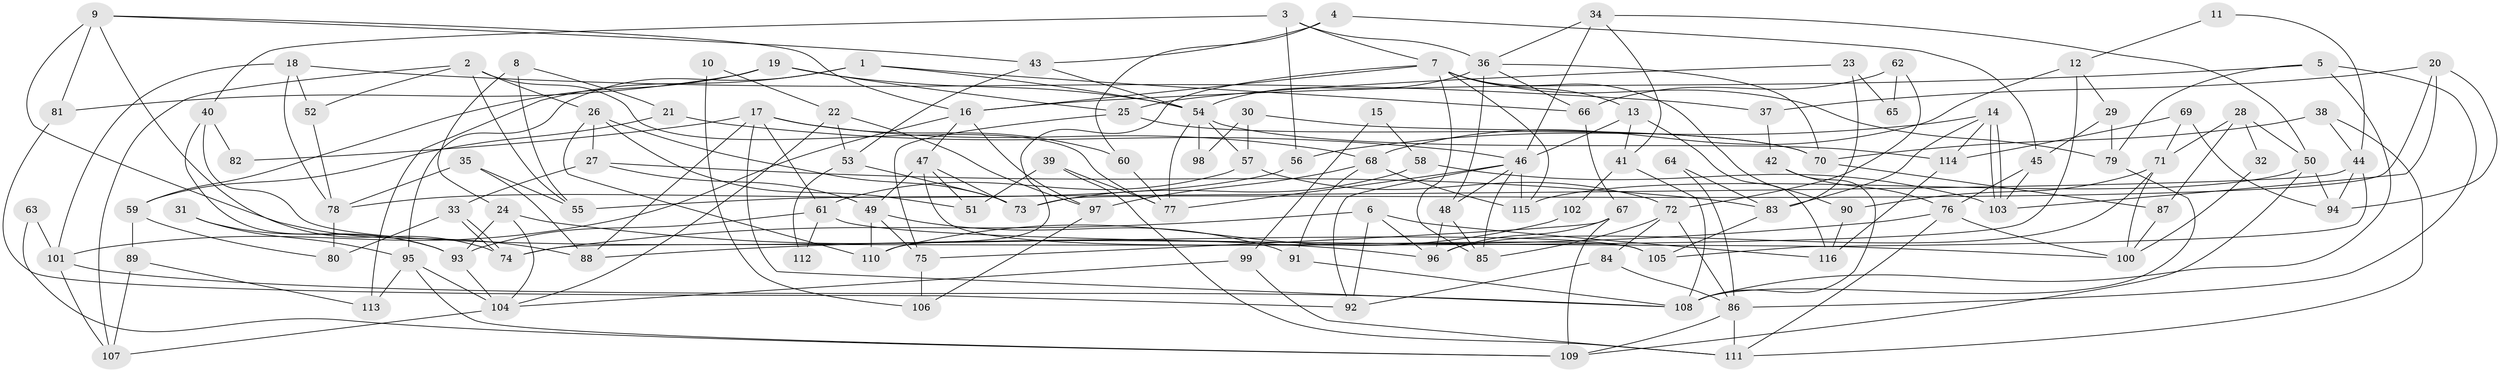 // coarse degree distribution, {7: 0.1702127659574468, 9: 0.06382978723404255, 13: 0.02127659574468085, 3: 0.0851063829787234, 6: 0.14893617021276595, 5: 0.10638297872340426, 2: 0.0851063829787234, 4: 0.19148936170212766, 12: 0.02127659574468085, 11: 0.02127659574468085, 8: 0.0851063829787234}
// Generated by graph-tools (version 1.1) at 2025/51/03/04/25 22:51:13]
// undirected, 116 vertices, 232 edges
graph export_dot {
  node [color=gray90,style=filled];
  1;
  2;
  3;
  4;
  5;
  6;
  7;
  8;
  9;
  10;
  11;
  12;
  13;
  14;
  15;
  16;
  17;
  18;
  19;
  20;
  21;
  22;
  23;
  24;
  25;
  26;
  27;
  28;
  29;
  30;
  31;
  32;
  33;
  34;
  35;
  36;
  37;
  38;
  39;
  40;
  41;
  42;
  43;
  44;
  45;
  46;
  47;
  48;
  49;
  50;
  51;
  52;
  53;
  54;
  55;
  56;
  57;
  58;
  59;
  60;
  61;
  62;
  63;
  64;
  65;
  66;
  67;
  68;
  69;
  70;
  71;
  72;
  73;
  74;
  75;
  76;
  77;
  78;
  79;
  80;
  81;
  82;
  83;
  84;
  85;
  86;
  87;
  88;
  89;
  90;
  91;
  92;
  93;
  94;
  95;
  96;
  97;
  98;
  99;
  100;
  101;
  102;
  103;
  104;
  105;
  106;
  107;
  108;
  109;
  110;
  111;
  112;
  113;
  114;
  115;
  116;
  1 -- 113;
  1 -- 66;
  1 -- 54;
  1 -- 95;
  2 -- 26;
  2 -- 77;
  2 -- 52;
  2 -- 55;
  2 -- 107;
  3 -- 7;
  3 -- 36;
  3 -- 40;
  3 -- 56;
  4 -- 45;
  4 -- 43;
  4 -- 60;
  5 -- 86;
  5 -- 16;
  5 -- 79;
  5 -- 108;
  6 -- 92;
  6 -- 116;
  6 -- 74;
  6 -- 96;
  7 -- 79;
  7 -- 90;
  7 -- 13;
  7 -- 16;
  7 -- 85;
  7 -- 110;
  7 -- 115;
  8 -- 21;
  8 -- 55;
  8 -- 24;
  9 -- 81;
  9 -- 74;
  9 -- 16;
  9 -- 43;
  9 -- 88;
  10 -- 106;
  10 -- 22;
  11 -- 44;
  11 -- 12;
  12 -- 74;
  12 -- 68;
  12 -- 29;
  13 -- 41;
  13 -- 46;
  13 -- 116;
  14 -- 114;
  14 -- 103;
  14 -- 103;
  14 -- 56;
  14 -- 83;
  15 -- 58;
  15 -- 99;
  16 -- 47;
  16 -- 97;
  16 -- 101;
  17 -- 108;
  17 -- 68;
  17 -- 60;
  17 -- 61;
  17 -- 82;
  17 -- 88;
  18 -- 101;
  18 -- 78;
  18 -- 37;
  18 -- 52;
  19 -- 54;
  19 -- 25;
  19 -- 59;
  19 -- 81;
  20 -- 103;
  20 -- 94;
  20 -- 37;
  20 -- 73;
  21 -- 59;
  21 -- 46;
  22 -- 104;
  22 -- 53;
  22 -- 97;
  23 -- 25;
  23 -- 83;
  23 -- 65;
  24 -- 93;
  24 -- 96;
  24 -- 104;
  25 -- 70;
  25 -- 75;
  26 -- 27;
  26 -- 73;
  26 -- 51;
  26 -- 110;
  27 -- 49;
  27 -- 83;
  27 -- 33;
  28 -- 71;
  28 -- 50;
  28 -- 32;
  28 -- 87;
  29 -- 79;
  29 -- 45;
  30 -- 70;
  30 -- 57;
  30 -- 98;
  31 -- 93;
  31 -- 95;
  32 -- 100;
  33 -- 74;
  33 -- 74;
  33 -- 80;
  34 -- 46;
  34 -- 36;
  34 -- 41;
  34 -- 50;
  35 -- 78;
  35 -- 88;
  35 -- 55;
  36 -- 48;
  36 -- 54;
  36 -- 66;
  36 -- 70;
  37 -- 42;
  38 -- 111;
  38 -- 44;
  38 -- 70;
  39 -- 51;
  39 -- 77;
  39 -- 111;
  40 -- 93;
  40 -- 82;
  40 -- 105;
  41 -- 108;
  41 -- 102;
  42 -- 76;
  42 -- 108;
  43 -- 54;
  43 -- 53;
  44 -- 55;
  44 -- 105;
  44 -- 94;
  45 -- 76;
  45 -- 103;
  46 -- 48;
  46 -- 77;
  46 -- 85;
  46 -- 92;
  46 -- 115;
  47 -- 49;
  47 -- 51;
  47 -- 73;
  47 -- 105;
  48 -- 85;
  48 -- 96;
  49 -- 110;
  49 -- 91;
  49 -- 75;
  50 -- 115;
  50 -- 94;
  50 -- 109;
  52 -- 78;
  53 -- 73;
  53 -- 112;
  54 -- 77;
  54 -- 57;
  54 -- 98;
  54 -- 114;
  56 -- 78;
  57 -- 61;
  57 -- 72;
  58 -- 103;
  58 -- 73;
  59 -- 80;
  59 -- 89;
  60 -- 77;
  61 -- 100;
  61 -- 93;
  61 -- 112;
  62 -- 66;
  62 -- 72;
  62 -- 65;
  63 -- 101;
  63 -- 109;
  64 -- 86;
  64 -- 83;
  66 -- 67;
  67 -- 109;
  67 -- 96;
  67 -- 75;
  68 -- 115;
  68 -- 97;
  68 -- 91;
  69 -- 94;
  69 -- 71;
  69 -- 114;
  70 -- 87;
  71 -- 100;
  71 -- 96;
  71 -- 90;
  72 -- 85;
  72 -- 84;
  72 -- 86;
  75 -- 106;
  76 -- 88;
  76 -- 111;
  76 -- 100;
  78 -- 80;
  79 -- 108;
  81 -- 92;
  83 -- 105;
  84 -- 86;
  84 -- 92;
  86 -- 109;
  86 -- 111;
  87 -- 100;
  89 -- 107;
  89 -- 113;
  90 -- 116;
  91 -- 108;
  93 -- 104;
  95 -- 104;
  95 -- 109;
  95 -- 113;
  97 -- 106;
  99 -- 104;
  99 -- 111;
  101 -- 108;
  101 -- 107;
  102 -- 110;
  104 -- 107;
  114 -- 116;
}
